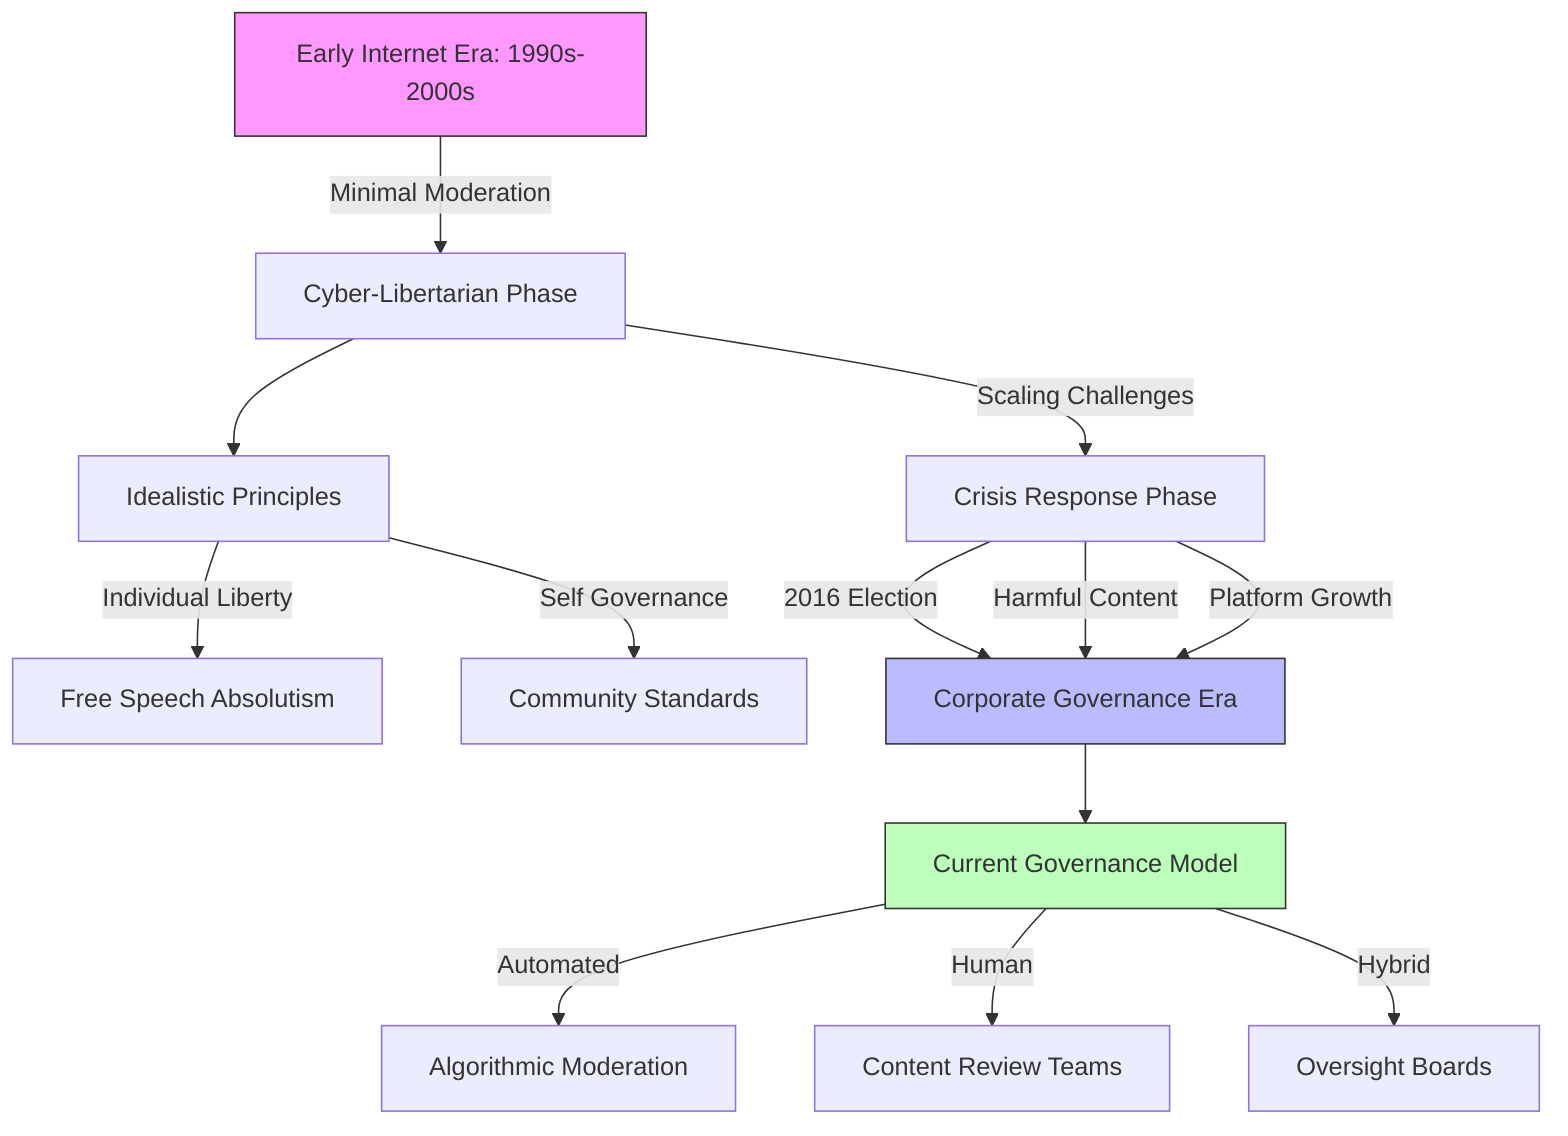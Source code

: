 graph TB
    A[Early Internet Era: 1990s-2000s] -->|Minimal Moderation| B[Cyber-Libertarian Phase]
    B -->|Scaling Challenges| C[Crisis Response Phase]
    
    B --> D[Idealistic Principles]
    D -->|Individual Liberty| D1[Free Speech Absolutism]
    D -->|Self Governance| D2[Community Standards]
    
    C -->|2016 Election| E[Corporate Governance Era]
    C -->|Harmful Content| E
    C -->|Platform Growth| E
    
    E --> F[Current Governance Model]
    F -->|Automated| F1[Algorithmic Moderation]
    F -->|Human| F2[Content Review Teams]
    F -->|Hybrid| F3[Oversight Boards]
    
    style A fill:#f9f,stroke:#333
    style E fill:#bbf,stroke:#333
    style F fill:#bfb,stroke:#333